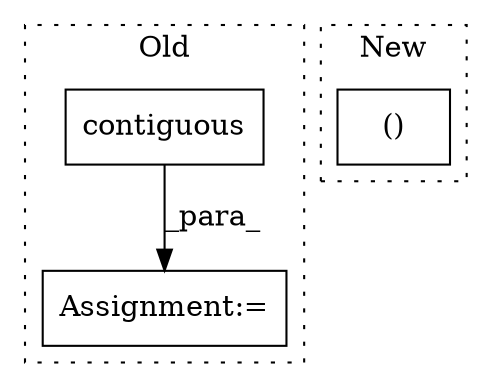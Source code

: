 digraph G {
subgraph cluster0 {
1 [label="contiguous" a="32" s="3634" l="12" shape="box"];
3 [label="Assignment:=" a="7" s="3904" l="1" shape="box"];
label = "Old";
style="dotted";
}
subgraph cluster1 {
2 [label="()" a="106" s="4651" l="72" shape="box"];
label = "New";
style="dotted";
}
1 -> 3 [label="_para_"];
}